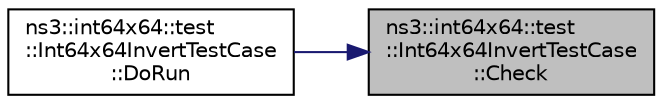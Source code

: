 digraph "ns3::int64x64::test::Int64x64InvertTestCase::Check"
{
 // LATEX_PDF_SIZE
  edge [fontname="Helvetica",fontsize="10",labelfontname="Helvetica",labelfontsize="10"];
  node [fontname="Helvetica",fontsize="10",shape=record];
  rankdir="RL";
  Node1 [label="ns3::int64x64::test\l::Int64x64InvertTestCase\l::Check",height=0.2,width=0.4,color="black", fillcolor="grey75", style="filled", fontcolor="black",tooltip=" "];
  Node1 -> Node2 [dir="back",color="midnightblue",fontsize="10",style="solid",fontname="Helvetica"];
  Node2 [label="ns3::int64x64::test\l::Int64x64InvertTestCase\l::DoRun",height=0.2,width=0.4,color="black", fillcolor="white", style="filled",URL="$classns3_1_1int64x64_1_1test_1_1_int64x64_invert_test_case.html#a57168b2bc7cf7946c6d45fb5ebd597a9",tooltip="Implementation to actually run this TestCase."];
}
